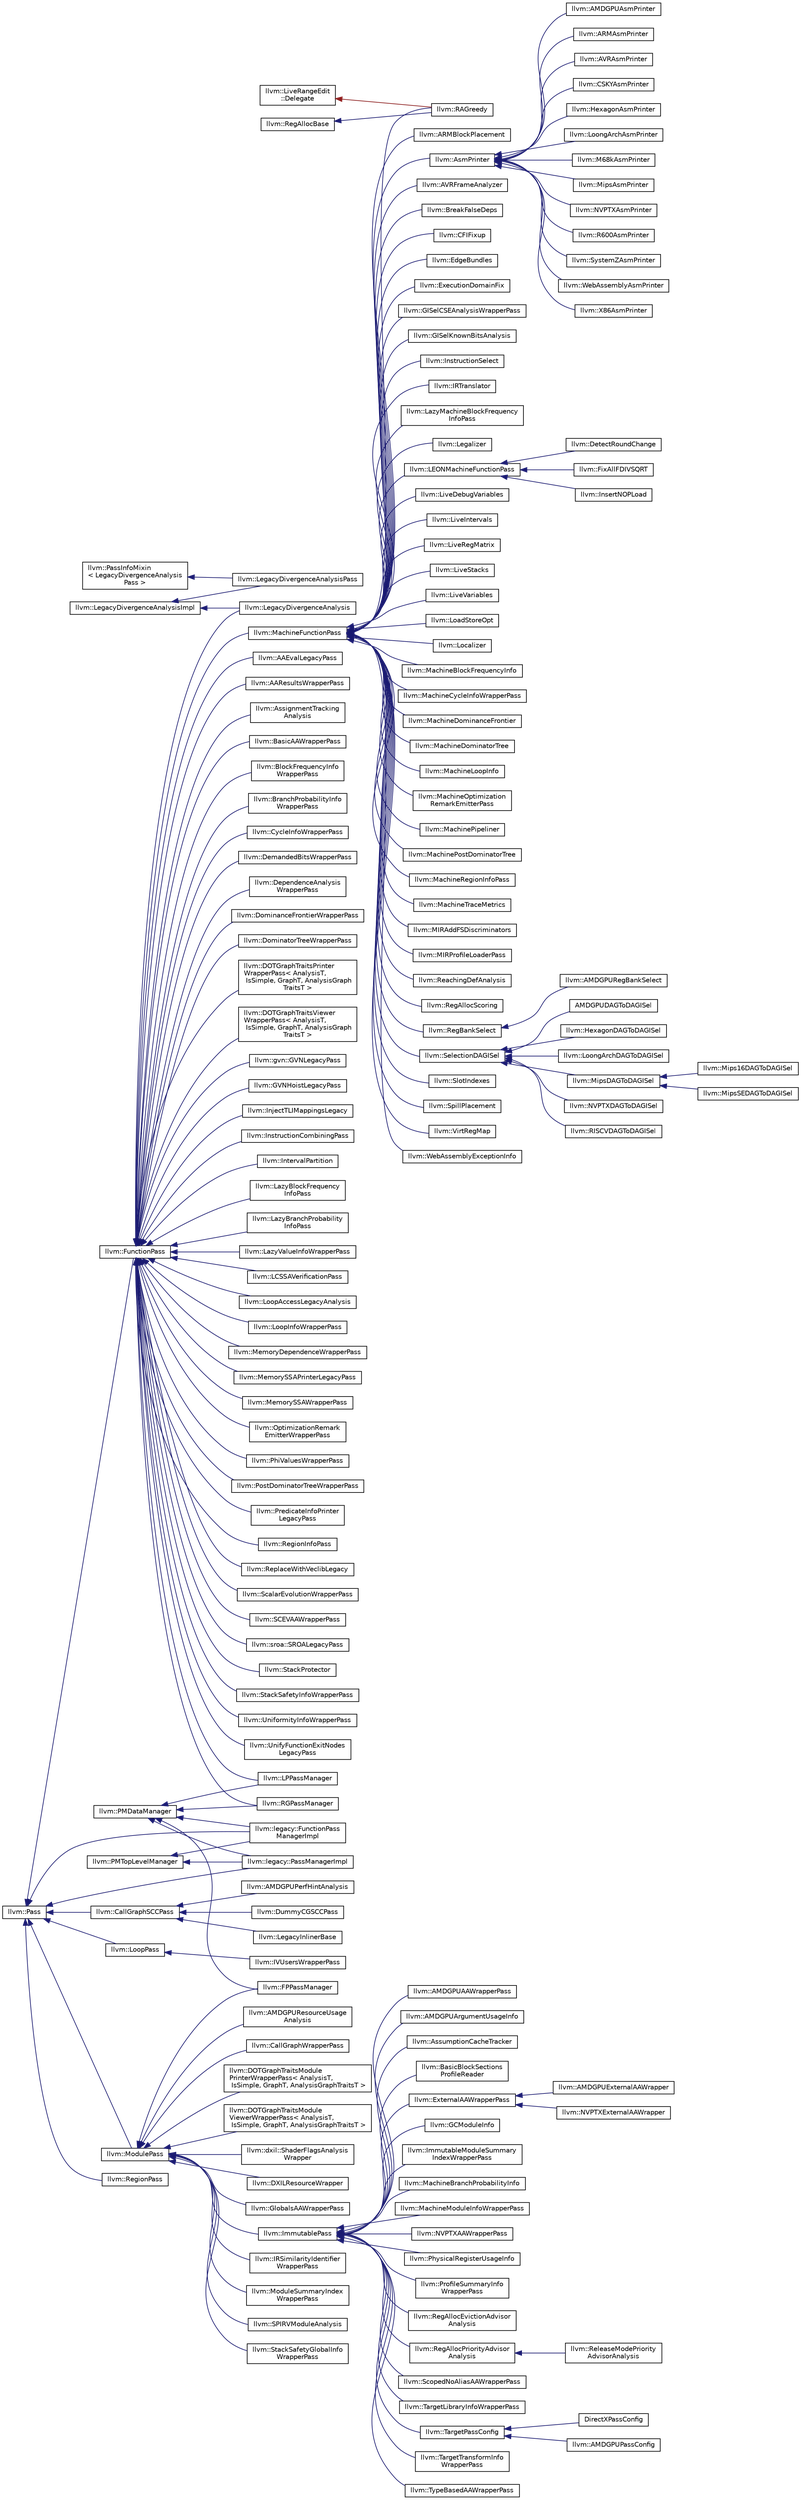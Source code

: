 digraph "Graphical Class Hierarchy"
{
 // LATEX_PDF_SIZE
  bgcolor="transparent";
  edge [fontname="Helvetica",fontsize="10",labelfontname="Helvetica",labelfontsize="10"];
  node [fontname="Helvetica",fontsize="10",shape=record];
  rankdir="LR";
  Node10791 [label="llvm::LiveRangeEdit\l::Delegate",height=0.2,width=0.4,color="black",URL="$classllvm_1_1LiveRangeEdit_1_1Delegate.html",tooltip="Callback methods for LiveRangeEdit owners."];
  Node10791 -> Node1 [dir="back",color="firebrick4",fontsize="10",style="solid",fontname="Helvetica"];
  Node1 [label="llvm::RAGreedy",height=0.2,width=0.4,color="black",URL="$classllvm_1_1RAGreedy.html",tooltip=" "];
  Node8152 [label="llvm::LegacyDivergenceAnalysisImpl",height=0.2,width=0.4,color="black",URL="$classllvm_1_1LegacyDivergenceAnalysisImpl.html",tooltip=" "];
  Node8152 -> Node5508 [dir="back",color="midnightblue",fontsize="10",style="solid",fontname="Helvetica"];
  Node5508 [label="llvm::LegacyDivergenceAnalysis",height=0.2,width=0.4,color="black",URL="$classllvm_1_1LegacyDivergenceAnalysis.html",tooltip=" "];
  Node8152 -> Node5082 [dir="back",color="midnightblue",fontsize="10",style="solid",fontname="Helvetica"];
  Node5082 [label="llvm::LegacyDivergenceAnalysisPass",height=0.2,width=0.4,color="black",URL="$classllvm_1_1LegacyDivergenceAnalysisPass.html",tooltip=" "];
  Node5480 [label="llvm::Pass",height=0.2,width=0.4,color="black",URL="$classllvm_1_1Pass.html",tooltip="Pass interface - Implemented by all 'passes'."];
  Node5480 -> Node5481 [dir="back",color="midnightblue",fontsize="10",style="solid",fontname="Helvetica"];
  Node5481 [label="llvm::CallGraphSCCPass",height=0.2,width=0.4,color="black",URL="$classllvm_1_1CallGraphSCCPass.html",tooltip=" "];
  Node5481 -> Node5482 [dir="back",color="midnightblue",fontsize="10",style="solid",fontname="Helvetica"];
  Node5482 [label="llvm::AMDGPUPerfHintAnalysis",height=0.2,width=0.4,color="black",URL="$structllvm_1_1AMDGPUPerfHintAnalysis.html",tooltip=" "];
  Node5481 -> Node5483 [dir="back",color="midnightblue",fontsize="10",style="solid",fontname="Helvetica"];
  Node5483 [label="llvm::DummyCGSCCPass",height=0.2,width=0.4,color="black",URL="$classllvm_1_1DummyCGSCCPass.html",tooltip="This pass is required by interprocedural register allocation."];
  Node5481 -> Node5484 [dir="back",color="midnightblue",fontsize="10",style="solid",fontname="Helvetica"];
  Node5484 [label="llvm::LegacyInlinerBase",height=0.2,width=0.4,color="black",URL="$structllvm_1_1LegacyInlinerBase.html",tooltip="This class contains all of the helper code which is used to perform the inlining operations that do n..."];
  Node5480 -> Node5485 [dir="back",color="midnightblue",fontsize="10",style="solid",fontname="Helvetica"];
  Node5485 [label="llvm::FunctionPass",height=0.2,width=0.4,color="black",URL="$classllvm_1_1FunctionPass.html",tooltip="FunctionPass class - This class is used to implement most global optimizations."];
  Node5485 -> Node5486 [dir="back",color="midnightblue",fontsize="10",style="solid",fontname="Helvetica"];
  Node5486 [label="llvm::AAEvalLegacyPass",height=0.2,width=0.4,color="black",URL="$classllvm_1_1AAEvalLegacyPass.html",tooltip=" "];
  Node5485 -> Node5487 [dir="back",color="midnightblue",fontsize="10",style="solid",fontname="Helvetica"];
  Node5487 [label="llvm::AAResultsWrapperPass",height=0.2,width=0.4,color="black",URL="$classllvm_1_1AAResultsWrapperPass.html",tooltip="A wrapper pass to provide the legacy pass manager access to a suitably prepared AAResults object."];
  Node5485 -> Node5488 [dir="back",color="midnightblue",fontsize="10",style="solid",fontname="Helvetica"];
  Node5488 [label="llvm::AssignmentTracking\lAnalysis",height=0.2,width=0.4,color="black",URL="$classllvm_1_1AssignmentTrackingAnalysis.html",tooltip=" "];
  Node5485 -> Node5489 [dir="back",color="midnightblue",fontsize="10",style="solid",fontname="Helvetica"];
  Node5489 [label="llvm::BasicAAWrapperPass",height=0.2,width=0.4,color="black",URL="$classllvm_1_1BasicAAWrapperPass.html",tooltip="Legacy wrapper pass to provide the BasicAAResult object."];
  Node5485 -> Node5490 [dir="back",color="midnightblue",fontsize="10",style="solid",fontname="Helvetica"];
  Node5490 [label="llvm::BlockFrequencyInfo\lWrapperPass",height=0.2,width=0.4,color="black",URL="$classllvm_1_1BlockFrequencyInfoWrapperPass.html",tooltip="Legacy analysis pass which computes BlockFrequencyInfo."];
  Node5485 -> Node5491 [dir="back",color="midnightblue",fontsize="10",style="solid",fontname="Helvetica"];
  Node5491 [label="llvm::BranchProbabilityInfo\lWrapperPass",height=0.2,width=0.4,color="black",URL="$classllvm_1_1BranchProbabilityInfoWrapperPass.html",tooltip="Legacy analysis pass which computes BranchProbabilityInfo."];
  Node5485 -> Node5492 [dir="back",color="midnightblue",fontsize="10",style="solid",fontname="Helvetica"];
  Node5492 [label="llvm::CycleInfoWrapperPass",height=0.2,width=0.4,color="black",URL="$classllvm_1_1CycleInfoWrapperPass.html",tooltip="Legacy analysis pass which computes a CycleInfo."];
  Node5485 -> Node5493 [dir="back",color="midnightblue",fontsize="10",style="solid",fontname="Helvetica"];
  Node5493 [label="llvm::DemandedBitsWrapperPass",height=0.2,width=0.4,color="black",URL="$classllvm_1_1DemandedBitsWrapperPass.html",tooltip=" "];
  Node5485 -> Node5494 [dir="back",color="midnightblue",fontsize="10",style="solid",fontname="Helvetica"];
  Node5494 [label="llvm::DependenceAnalysis\lWrapperPass",height=0.2,width=0.4,color="black",URL="$classllvm_1_1DependenceAnalysisWrapperPass.html",tooltip="Legacy pass manager pass to access dependence information."];
  Node5485 -> Node5495 [dir="back",color="midnightblue",fontsize="10",style="solid",fontname="Helvetica"];
  Node5495 [label="llvm::DominanceFrontierWrapperPass",height=0.2,width=0.4,color="black",URL="$classllvm_1_1DominanceFrontierWrapperPass.html",tooltip=" "];
  Node5485 -> Node5496 [dir="back",color="midnightblue",fontsize="10",style="solid",fontname="Helvetica"];
  Node5496 [label="llvm::DominatorTreeWrapperPass",height=0.2,width=0.4,color="black",URL="$classllvm_1_1DominatorTreeWrapperPass.html",tooltip="Legacy analysis pass which computes a DominatorTree."];
  Node5485 -> Node5497 [dir="back",color="midnightblue",fontsize="10",style="solid",fontname="Helvetica"];
  Node5497 [label="llvm::DOTGraphTraitsPrinter\lWrapperPass\< AnalysisT,\l IsSimple, GraphT, AnalysisGraph\lTraitsT \>",height=0.2,width=0.4,color="black",URL="$classllvm_1_1DOTGraphTraitsPrinterWrapperPass.html",tooltip=" "];
  Node5485 -> Node5498 [dir="back",color="midnightblue",fontsize="10",style="solid",fontname="Helvetica"];
  Node5498 [label="llvm::DOTGraphTraitsViewer\lWrapperPass\< AnalysisT,\l IsSimple, GraphT, AnalysisGraph\lTraitsT \>",height=0.2,width=0.4,color="black",URL="$classllvm_1_1DOTGraphTraitsViewerWrapperPass.html",tooltip=" "];
  Node5485 -> Node5499 [dir="back",color="midnightblue",fontsize="10",style="solid",fontname="Helvetica"];
  Node5499 [label="llvm::gvn::GVNLegacyPass",height=0.2,width=0.4,color="black",URL="$classllvm_1_1gvn_1_1GVNLegacyPass.html",tooltip=" "];
  Node5485 -> Node5500 [dir="back",color="midnightblue",fontsize="10",style="solid",fontname="Helvetica"];
  Node5500 [label="llvm::GVNHoistLegacyPass",height=0.2,width=0.4,color="black",URL="$classllvm_1_1GVNHoistLegacyPass.html",tooltip=" "];
  Node5485 -> Node5501 [dir="back",color="midnightblue",fontsize="10",style="solid",fontname="Helvetica"];
  Node5501 [label="llvm::InjectTLIMappingsLegacy",height=0.2,width=0.4,color="black",URL="$classllvm_1_1InjectTLIMappingsLegacy.html",tooltip=" "];
  Node5485 -> Node5502 [dir="back",color="midnightblue",fontsize="10",style="solid",fontname="Helvetica"];
  Node5502 [label="llvm::InstructionCombiningPass",height=0.2,width=0.4,color="black",URL="$classllvm_1_1InstructionCombiningPass.html",tooltip="The legacy pass manager's instcombine pass."];
  Node5485 -> Node5503 [dir="back",color="midnightblue",fontsize="10",style="solid",fontname="Helvetica"];
  Node5503 [label="llvm::IntervalPartition",height=0.2,width=0.4,color="black",URL="$classllvm_1_1IntervalPartition.html",tooltip=" "];
  Node5485 -> Node5504 [dir="back",color="midnightblue",fontsize="10",style="solid",fontname="Helvetica"];
  Node5504 [label="llvm::LazyBlockFrequency\lInfoPass",height=0.2,width=0.4,color="black",URL="$classllvm_1_1LazyBlockFrequencyInfoPass.html",tooltip="This is an alternative analysis pass to BlockFrequencyInfoWrapperPass."];
  Node5485 -> Node5505 [dir="back",color="midnightblue",fontsize="10",style="solid",fontname="Helvetica"];
  Node5505 [label="llvm::LazyBranchProbability\lInfoPass",height=0.2,width=0.4,color="black",URL="$classllvm_1_1LazyBranchProbabilityInfoPass.html",tooltip="This is an alternative analysis pass to BranchProbabilityInfoWrapperPass."];
  Node5485 -> Node5506 [dir="back",color="midnightblue",fontsize="10",style="solid",fontname="Helvetica"];
  Node5506 [label="llvm::LazyValueInfoWrapperPass",height=0.2,width=0.4,color="black",URL="$classllvm_1_1LazyValueInfoWrapperPass.html",tooltip="Wrapper around LazyValueInfo."];
  Node5485 -> Node5507 [dir="back",color="midnightblue",fontsize="10",style="solid",fontname="Helvetica"];
  Node5507 [label="llvm::LCSSAVerificationPass",height=0.2,width=0.4,color="black",URL="$structllvm_1_1LCSSAVerificationPass.html",tooltip=" "];
  Node5485 -> Node5508 [dir="back",color="midnightblue",fontsize="10",style="solid",fontname="Helvetica"];
  Node5485 -> Node5509 [dir="back",color="midnightblue",fontsize="10",style="solid",fontname="Helvetica"];
  Node5509 [label="llvm::LoopAccessLegacyAnalysis",height=0.2,width=0.4,color="black",URL="$classllvm_1_1LoopAccessLegacyAnalysis.html",tooltip="This analysis provides dependence information for the memory accesses of a loop."];
  Node5485 -> Node5510 [dir="back",color="midnightblue",fontsize="10",style="solid",fontname="Helvetica"];
  Node5510 [label="llvm::LoopInfoWrapperPass",height=0.2,width=0.4,color="black",URL="$classllvm_1_1LoopInfoWrapperPass.html",tooltip="The legacy pass manager's analysis pass to compute loop information."];
  Node5485 -> Node4546 [dir="back",color="midnightblue",fontsize="10",style="solid",fontname="Helvetica"];
  Node4546 [label="llvm::LPPassManager",height=0.2,width=0.4,color="black",URL="$classllvm_1_1LPPassManager.html",tooltip=" "];
  Node5485 -> Node5511 [dir="back",color="midnightblue",fontsize="10",style="solid",fontname="Helvetica"];
  Node5511 [label="llvm::MachineFunctionPass",height=0.2,width=0.4,color="black",URL="$classllvm_1_1MachineFunctionPass.html",tooltip="MachineFunctionPass - This class adapts the FunctionPass interface to allow convenient creation of pa..."];
  Node5511 -> Node5512 [dir="back",color="midnightblue",fontsize="10",style="solid",fontname="Helvetica"];
  Node5512 [label="llvm::ARMBlockPlacement",height=0.2,width=0.4,color="black",URL="$classllvm_1_1ARMBlockPlacement.html",tooltip=" "];
  Node5511 -> Node5513 [dir="back",color="midnightblue",fontsize="10",style="solid",fontname="Helvetica"];
  Node5513 [label="llvm::AsmPrinter",height=0.2,width=0.4,color="black",URL="$classllvm_1_1AsmPrinter.html",tooltip="This class is intended to be used as a driving class for all asm writers."];
  Node5513 -> Node5514 [dir="back",color="midnightblue",fontsize="10",style="solid",fontname="Helvetica"];
  Node5514 [label="llvm::AMDGPUAsmPrinter",height=0.2,width=0.4,color="black",URL="$classllvm_1_1AMDGPUAsmPrinter.html",tooltip=" "];
  Node5513 -> Node5515 [dir="back",color="midnightblue",fontsize="10",style="solid",fontname="Helvetica"];
  Node5515 [label="llvm::ARMAsmPrinter",height=0.2,width=0.4,color="black",URL="$classllvm_1_1ARMAsmPrinter.html",tooltip=" "];
  Node5513 -> Node5516 [dir="back",color="midnightblue",fontsize="10",style="solid",fontname="Helvetica"];
  Node5516 [label="llvm::AVRAsmPrinter",height=0.2,width=0.4,color="black",URL="$classllvm_1_1AVRAsmPrinter.html",tooltip="An AVR assembly code printer."];
  Node5513 -> Node5517 [dir="back",color="midnightblue",fontsize="10",style="solid",fontname="Helvetica"];
  Node5517 [label="llvm::CSKYAsmPrinter",height=0.2,width=0.4,color="black",URL="$classllvm_1_1CSKYAsmPrinter.html",tooltip=" "];
  Node5513 -> Node5518 [dir="back",color="midnightblue",fontsize="10",style="solid",fontname="Helvetica"];
  Node5518 [label="llvm::HexagonAsmPrinter",height=0.2,width=0.4,color="black",URL="$classllvm_1_1HexagonAsmPrinter.html",tooltip=" "];
  Node5513 -> Node5519 [dir="back",color="midnightblue",fontsize="10",style="solid",fontname="Helvetica"];
  Node5519 [label="llvm::LoongArchAsmPrinter",height=0.2,width=0.4,color="black",URL="$classllvm_1_1LoongArchAsmPrinter.html",tooltip=" "];
  Node5513 -> Node5520 [dir="back",color="midnightblue",fontsize="10",style="solid",fontname="Helvetica"];
  Node5520 [label="llvm::M68kAsmPrinter",height=0.2,width=0.4,color="black",URL="$classllvm_1_1M68kAsmPrinter.html",tooltip=" "];
  Node5513 -> Node5521 [dir="back",color="midnightblue",fontsize="10",style="solid",fontname="Helvetica"];
  Node5521 [label="llvm::MipsAsmPrinter",height=0.2,width=0.4,color="black",URL="$classllvm_1_1MipsAsmPrinter.html",tooltip=" "];
  Node5513 -> Node5522 [dir="back",color="midnightblue",fontsize="10",style="solid",fontname="Helvetica"];
  Node5522 [label="llvm::NVPTXAsmPrinter",height=0.2,width=0.4,color="black",URL="$classllvm_1_1NVPTXAsmPrinter.html",tooltip=" "];
  Node5513 -> Node5523 [dir="back",color="midnightblue",fontsize="10",style="solid",fontname="Helvetica"];
  Node5523 [label="llvm::R600AsmPrinter",height=0.2,width=0.4,color="black",URL="$classllvm_1_1R600AsmPrinter.html",tooltip=" "];
  Node5513 -> Node5524 [dir="back",color="midnightblue",fontsize="10",style="solid",fontname="Helvetica"];
  Node5524 [label="llvm::SystemZAsmPrinter",height=0.2,width=0.4,color="black",URL="$classllvm_1_1SystemZAsmPrinter.html",tooltip=" "];
  Node5513 -> Node5525 [dir="back",color="midnightblue",fontsize="10",style="solid",fontname="Helvetica"];
  Node5525 [label="llvm::WebAssemblyAsmPrinter",height=0.2,width=0.4,color="black",URL="$classllvm_1_1WebAssemblyAsmPrinter.html",tooltip=" "];
  Node5513 -> Node5526 [dir="back",color="midnightblue",fontsize="10",style="solid",fontname="Helvetica"];
  Node5526 [label="llvm::X86AsmPrinter",height=0.2,width=0.4,color="black",URL="$classllvm_1_1X86AsmPrinter.html",tooltip=" "];
  Node5511 -> Node5527 [dir="back",color="midnightblue",fontsize="10",style="solid",fontname="Helvetica"];
  Node5527 [label="llvm::AVRFrameAnalyzer",height=0.2,width=0.4,color="black",URL="$structllvm_1_1AVRFrameAnalyzer.html",tooltip="The frame analyzer pass."];
  Node5511 -> Node5528 [dir="back",color="midnightblue",fontsize="10",style="solid",fontname="Helvetica"];
  Node5528 [label="llvm::BreakFalseDeps",height=0.2,width=0.4,color="black",URL="$classllvm_1_1BreakFalseDeps.html",tooltip=" "];
  Node5511 -> Node5529 [dir="back",color="midnightblue",fontsize="10",style="solid",fontname="Helvetica"];
  Node5529 [label="llvm::CFIFixup",height=0.2,width=0.4,color="black",URL="$classllvm_1_1CFIFixup.html",tooltip=" "];
  Node5511 -> Node5530 [dir="back",color="midnightblue",fontsize="10",style="solid",fontname="Helvetica"];
  Node5530 [label="llvm::EdgeBundles",height=0.2,width=0.4,color="black",URL="$classllvm_1_1EdgeBundles.html",tooltip=" "];
  Node5511 -> Node5531 [dir="back",color="midnightblue",fontsize="10",style="solid",fontname="Helvetica"];
  Node5531 [label="llvm::ExecutionDomainFix",height=0.2,width=0.4,color="black",URL="$classllvm_1_1ExecutionDomainFix.html",tooltip=" "];
  Node5511 -> Node5532 [dir="back",color="midnightblue",fontsize="10",style="solid",fontname="Helvetica"];
  Node5532 [label="llvm::GISelCSEAnalysisWrapperPass",height=0.2,width=0.4,color="black",URL="$classllvm_1_1GISelCSEAnalysisWrapperPass.html",tooltip="The actual analysis pass wrapper."];
  Node5511 -> Node5533 [dir="back",color="midnightblue",fontsize="10",style="solid",fontname="Helvetica"];
  Node5533 [label="llvm::GISelKnownBitsAnalysis",height=0.2,width=0.4,color="black",URL="$classllvm_1_1GISelKnownBitsAnalysis.html",tooltip="To use KnownBitsInfo analysis in a pass, KnownBitsInfo &Info = getAnalysis<GISelKnownBitsInfoAnalysis..."];
  Node5511 -> Node5534 [dir="back",color="midnightblue",fontsize="10",style="solid",fontname="Helvetica"];
  Node5534 [label="llvm::InstructionSelect",height=0.2,width=0.4,color="black",URL="$classllvm_1_1InstructionSelect.html",tooltip="This pass is responsible for selecting generic machine instructions to target-specific instructions."];
  Node5511 -> Node5535 [dir="back",color="midnightblue",fontsize="10",style="solid",fontname="Helvetica"];
  Node5535 [label="llvm::IRTranslator",height=0.2,width=0.4,color="black",URL="$classllvm_1_1IRTranslator.html",tooltip=" "];
  Node5511 -> Node5536 [dir="back",color="midnightblue",fontsize="10",style="solid",fontname="Helvetica"];
  Node5536 [label="llvm::LazyMachineBlockFrequency\lInfoPass",height=0.2,width=0.4,color="black",URL="$classllvm_1_1LazyMachineBlockFrequencyInfoPass.html",tooltip="This is an alternative analysis pass to MachineBlockFrequencyInfo."];
  Node5511 -> Node5537 [dir="back",color="midnightblue",fontsize="10",style="solid",fontname="Helvetica"];
  Node5537 [label="llvm::Legalizer",height=0.2,width=0.4,color="black",URL="$classllvm_1_1Legalizer.html",tooltip=" "];
  Node5511 -> Node5538 [dir="back",color="midnightblue",fontsize="10",style="solid",fontname="Helvetica"];
  Node5538 [label="llvm::LEONMachineFunctionPass",height=0.2,width=0.4,color="black",URL="$classllvm_1_1LEONMachineFunctionPass.html",tooltip=" "];
  Node5538 -> Node5539 [dir="back",color="midnightblue",fontsize="10",style="solid",fontname="Helvetica"];
  Node5539 [label="llvm::DetectRoundChange",height=0.2,width=0.4,color="black",URL="$classllvm_1_1DetectRoundChange.html",tooltip=" "];
  Node5538 -> Node5540 [dir="back",color="midnightblue",fontsize="10",style="solid",fontname="Helvetica"];
  Node5540 [label="llvm::FixAllFDIVSQRT",height=0.2,width=0.4,color="black",URL="$classllvm_1_1FixAllFDIVSQRT.html",tooltip=" "];
  Node5538 -> Node5541 [dir="back",color="midnightblue",fontsize="10",style="solid",fontname="Helvetica"];
  Node5541 [label="llvm::InsertNOPLoad",height=0.2,width=0.4,color="black",URL="$classllvm_1_1InsertNOPLoad.html",tooltip=" "];
  Node5511 -> Node5542 [dir="back",color="midnightblue",fontsize="10",style="solid",fontname="Helvetica"];
  Node5542 [label="llvm::LiveDebugVariables",height=0.2,width=0.4,color="black",URL="$classllvm_1_1LiveDebugVariables.html",tooltip=" "];
  Node5511 -> Node5543 [dir="back",color="midnightblue",fontsize="10",style="solid",fontname="Helvetica"];
  Node5543 [label="llvm::LiveIntervals",height=0.2,width=0.4,color="black",URL="$classllvm_1_1LiveIntervals.html",tooltip=" "];
  Node5511 -> Node5544 [dir="back",color="midnightblue",fontsize="10",style="solid",fontname="Helvetica"];
  Node5544 [label="llvm::LiveRegMatrix",height=0.2,width=0.4,color="black",URL="$classllvm_1_1LiveRegMatrix.html",tooltip=" "];
  Node5511 -> Node5545 [dir="back",color="midnightblue",fontsize="10",style="solid",fontname="Helvetica"];
  Node5545 [label="llvm::LiveStacks",height=0.2,width=0.4,color="black",URL="$classllvm_1_1LiveStacks.html",tooltip=" "];
  Node5511 -> Node5546 [dir="back",color="midnightblue",fontsize="10",style="solid",fontname="Helvetica"];
  Node5546 [label="llvm::LiveVariables",height=0.2,width=0.4,color="black",URL="$classllvm_1_1LiveVariables.html",tooltip=" "];
  Node5511 -> Node5547 [dir="back",color="midnightblue",fontsize="10",style="solid",fontname="Helvetica"];
  Node5547 [label="llvm::LoadStoreOpt",height=0.2,width=0.4,color="black",URL="$classllvm_1_1LoadStoreOpt.html",tooltip=" "];
  Node5511 -> Node5548 [dir="back",color="midnightblue",fontsize="10",style="solid",fontname="Helvetica"];
  Node5548 [label="llvm::Localizer",height=0.2,width=0.4,color="black",URL="$classllvm_1_1Localizer.html",tooltip="This pass implements the localization mechanism described at the top of this file."];
  Node5511 -> Node5549 [dir="back",color="midnightblue",fontsize="10",style="solid",fontname="Helvetica"];
  Node5549 [label="llvm::MachineBlockFrequencyInfo",height=0.2,width=0.4,color="black",URL="$classllvm_1_1MachineBlockFrequencyInfo.html",tooltip="MachineBlockFrequencyInfo pass uses BlockFrequencyInfoImpl implementation to estimate machine basic b..."];
  Node5511 -> Node5550 [dir="back",color="midnightblue",fontsize="10",style="solid",fontname="Helvetica"];
  Node5550 [label="llvm::MachineCycleInfoWrapperPass",height=0.2,width=0.4,color="black",URL="$classllvm_1_1MachineCycleInfoWrapperPass.html",tooltip="Legacy analysis pass which computes a MachineCycleInfo."];
  Node5511 -> Node5551 [dir="back",color="midnightblue",fontsize="10",style="solid",fontname="Helvetica"];
  Node5551 [label="llvm::MachineDominanceFrontier",height=0.2,width=0.4,color="black",URL="$classllvm_1_1MachineDominanceFrontier.html",tooltip=" "];
  Node5511 -> Node5552 [dir="back",color="midnightblue",fontsize="10",style="solid",fontname="Helvetica"];
  Node5552 [label="llvm::MachineDominatorTree",height=0.2,width=0.4,color="black",URL="$classllvm_1_1MachineDominatorTree.html",tooltip="DominatorTree Class - Concrete subclass of DominatorTreeBase that is used to compute a normal dominat..."];
  Node5511 -> Node5553 [dir="back",color="midnightblue",fontsize="10",style="solid",fontname="Helvetica"];
  Node5553 [label="llvm::MachineLoopInfo",height=0.2,width=0.4,color="black",URL="$classllvm_1_1MachineLoopInfo.html",tooltip=" "];
  Node5511 -> Node5554 [dir="back",color="midnightblue",fontsize="10",style="solid",fontname="Helvetica"];
  Node5554 [label="llvm::MachineOptimization\lRemarkEmitterPass",height=0.2,width=0.4,color="black",URL="$classllvm_1_1MachineOptimizationRemarkEmitterPass.html",tooltip="The analysis pass."];
  Node5511 -> Node5555 [dir="back",color="midnightblue",fontsize="10",style="solid",fontname="Helvetica"];
  Node5555 [label="llvm::MachinePipeliner",height=0.2,width=0.4,color="black",URL="$classllvm_1_1MachinePipeliner.html",tooltip="The main class in the implementation of the target independent software pipeliner pass."];
  Node5511 -> Node5556 [dir="back",color="midnightblue",fontsize="10",style="solid",fontname="Helvetica"];
  Node5556 [label="llvm::MachinePostDominatorTree",height=0.2,width=0.4,color="black",URL="$classllvm_1_1MachinePostDominatorTree.html",tooltip="MachinePostDominatorTree - an analysis pass wrapper for DominatorTree used to compute the post-domina..."];
  Node5511 -> Node5557 [dir="back",color="midnightblue",fontsize="10",style="solid",fontname="Helvetica"];
  Node5557 [label="llvm::MachineRegionInfoPass",height=0.2,width=0.4,color="black",URL="$classllvm_1_1MachineRegionInfoPass.html",tooltip=" "];
  Node5511 -> Node5558 [dir="back",color="midnightblue",fontsize="10",style="solid",fontname="Helvetica"];
  Node5558 [label="llvm::MachineTraceMetrics",height=0.2,width=0.4,color="black",URL="$classllvm_1_1MachineTraceMetrics.html",tooltip=" "];
  Node5511 -> Node5559 [dir="back",color="midnightblue",fontsize="10",style="solid",fontname="Helvetica"];
  Node5559 [label="llvm::MIRAddFSDiscriminators",height=0.2,width=0.4,color="black",URL="$classllvm_1_1MIRAddFSDiscriminators.html",tooltip=" "];
  Node5511 -> Node5560 [dir="back",color="midnightblue",fontsize="10",style="solid",fontname="Helvetica"];
  Node5560 [label="llvm::MIRProfileLoaderPass",height=0.2,width=0.4,color="black",URL="$classllvm_1_1MIRProfileLoaderPass.html",tooltip=" "];
  Node5511 -> Node1 [dir="back",color="midnightblue",fontsize="10",style="solid",fontname="Helvetica"];
  Node5511 -> Node5561 [dir="back",color="midnightblue",fontsize="10",style="solid",fontname="Helvetica"];
  Node5561 [label="llvm::ReachingDefAnalysis",height=0.2,width=0.4,color="black",URL="$classllvm_1_1ReachingDefAnalysis.html",tooltip="This class provides the reaching def analysis."];
  Node5511 -> Node5562 [dir="back",color="midnightblue",fontsize="10",style="solid",fontname="Helvetica"];
  Node5562 [label="llvm::RegAllocScoring",height=0.2,width=0.4,color="black",URL="$classllvm_1_1RegAllocScoring.html",tooltip=" "];
  Node5511 -> Node5563 [dir="back",color="midnightblue",fontsize="10",style="solid",fontname="Helvetica"];
  Node5563 [label="llvm::RegBankSelect",height=0.2,width=0.4,color="black",URL="$classllvm_1_1RegBankSelect.html",tooltip="This pass implements the reg bank selector pass used in the GlobalISel pipeline."];
  Node5563 -> Node5564 [dir="back",color="midnightblue",fontsize="10",style="solid",fontname="Helvetica"];
  Node5564 [label="llvm::AMDGPURegBankSelect",height=0.2,width=0.4,color="black",URL="$classllvm_1_1AMDGPURegBankSelect.html",tooltip=" "];
  Node5511 -> Node5565 [dir="back",color="midnightblue",fontsize="10",style="solid",fontname="Helvetica"];
  Node5565 [label="llvm::SelectionDAGISel",height=0.2,width=0.4,color="black",URL="$classllvm_1_1SelectionDAGISel.html",tooltip="SelectionDAGISel - This is the common base class used for SelectionDAG-based pattern-matching instruc..."];
  Node5565 -> Node5566 [dir="back",color="midnightblue",fontsize="10",style="solid",fontname="Helvetica"];
  Node5566 [label="AMDGPUDAGToDAGISel",height=0.2,width=0.4,color="black",URL="$classAMDGPUDAGToDAGISel.html",tooltip="AMDGPU specific code to select AMDGPU machine instructions for SelectionDAG operations."];
  Node5565 -> Node5567 [dir="back",color="midnightblue",fontsize="10",style="solid",fontname="Helvetica"];
  Node5567 [label="llvm::HexagonDAGToDAGISel",height=0.2,width=0.4,color="black",URL="$classllvm_1_1HexagonDAGToDAGISel.html",tooltip=" "];
  Node5565 -> Node5568 [dir="back",color="midnightblue",fontsize="10",style="solid",fontname="Helvetica"];
  Node5568 [label="llvm::LoongArchDAGToDAGISel",height=0.2,width=0.4,color="black",URL="$classllvm_1_1LoongArchDAGToDAGISel.html",tooltip=" "];
  Node5565 -> Node5569 [dir="back",color="midnightblue",fontsize="10",style="solid",fontname="Helvetica"];
  Node5569 [label="llvm::MipsDAGToDAGISel",height=0.2,width=0.4,color="black",URL="$classllvm_1_1MipsDAGToDAGISel.html",tooltip=" "];
  Node5569 -> Node5570 [dir="back",color="midnightblue",fontsize="10",style="solid",fontname="Helvetica"];
  Node5570 [label="llvm::Mips16DAGToDAGISel",height=0.2,width=0.4,color="black",URL="$classllvm_1_1Mips16DAGToDAGISel.html",tooltip=" "];
  Node5569 -> Node5571 [dir="back",color="midnightblue",fontsize="10",style="solid",fontname="Helvetica"];
  Node5571 [label="llvm::MipsSEDAGToDAGISel",height=0.2,width=0.4,color="black",URL="$classllvm_1_1MipsSEDAGToDAGISel.html",tooltip=" "];
  Node5565 -> Node5572 [dir="back",color="midnightblue",fontsize="10",style="solid",fontname="Helvetica"];
  Node5572 [label="llvm::NVPTXDAGToDAGISel",height=0.2,width=0.4,color="black",URL="$classllvm_1_1NVPTXDAGToDAGISel.html",tooltip=" "];
  Node5565 -> Node5573 [dir="back",color="midnightblue",fontsize="10",style="solid",fontname="Helvetica"];
  Node5573 [label="llvm::RISCVDAGToDAGISel",height=0.2,width=0.4,color="black",URL="$classllvm_1_1RISCVDAGToDAGISel.html",tooltip=" "];
  Node5511 -> Node5574 [dir="back",color="midnightblue",fontsize="10",style="solid",fontname="Helvetica"];
  Node5574 [label="llvm::SlotIndexes",height=0.2,width=0.4,color="black",URL="$classllvm_1_1SlotIndexes.html",tooltip="SlotIndexes pass."];
  Node5511 -> Node5575 [dir="back",color="midnightblue",fontsize="10",style="solid",fontname="Helvetica"];
  Node5575 [label="llvm::SpillPlacement",height=0.2,width=0.4,color="black",URL="$classllvm_1_1SpillPlacement.html",tooltip=" "];
  Node5511 -> Node5576 [dir="back",color="midnightblue",fontsize="10",style="solid",fontname="Helvetica"];
  Node5576 [label="llvm::VirtRegMap",height=0.2,width=0.4,color="black",URL="$classllvm_1_1VirtRegMap.html",tooltip=" "];
  Node5511 -> Node5577 [dir="back",color="midnightblue",fontsize="10",style="solid",fontname="Helvetica"];
  Node5577 [label="llvm::WebAssemblyExceptionInfo",height=0.2,width=0.4,color="black",URL="$classllvm_1_1WebAssemblyExceptionInfo.html",tooltip=" "];
  Node5485 -> Node5578 [dir="back",color="midnightblue",fontsize="10",style="solid",fontname="Helvetica"];
  Node5578 [label="llvm::MemoryDependenceWrapperPass",height=0.2,width=0.4,color="black",URL="$classllvm_1_1MemoryDependenceWrapperPass.html",tooltip="A wrapper analysis pass for the legacy pass manager that exposes a MemoryDepnedenceResults instance."];
  Node5485 -> Node5579 [dir="back",color="midnightblue",fontsize="10",style="solid",fontname="Helvetica"];
  Node5579 [label="llvm::MemorySSAPrinterLegacyPass",height=0.2,width=0.4,color="black",URL="$classllvm_1_1MemorySSAPrinterLegacyPass.html",tooltip=" "];
  Node5485 -> Node5580 [dir="back",color="midnightblue",fontsize="10",style="solid",fontname="Helvetica"];
  Node5580 [label="llvm::MemorySSAWrapperPass",height=0.2,width=0.4,color="black",URL="$classllvm_1_1MemorySSAWrapperPass.html",tooltip="Legacy analysis pass which computes MemorySSA."];
  Node5485 -> Node5581 [dir="back",color="midnightblue",fontsize="10",style="solid",fontname="Helvetica"];
  Node5581 [label="llvm::OptimizationRemark\lEmitterWrapperPass",height=0.2,width=0.4,color="black",URL="$classllvm_1_1OptimizationRemarkEmitterWrapperPass.html",tooltip="OptimizationRemarkEmitter legacy analysis pass."];
  Node5485 -> Node5582 [dir="back",color="midnightblue",fontsize="10",style="solid",fontname="Helvetica"];
  Node5582 [label="llvm::PhiValuesWrapperPass",height=0.2,width=0.4,color="black",URL="$classllvm_1_1PhiValuesWrapperPass.html",tooltip="Wrapper pass for the legacy pass manager."];
  Node5485 -> Node5583 [dir="back",color="midnightblue",fontsize="10",style="solid",fontname="Helvetica"];
  Node5583 [label="llvm::PostDominatorTreeWrapperPass",height=0.2,width=0.4,color="black",URL="$structllvm_1_1PostDominatorTreeWrapperPass.html",tooltip=" "];
  Node5485 -> Node5584 [dir="back",color="midnightblue",fontsize="10",style="solid",fontname="Helvetica"];
  Node5584 [label="llvm::PredicateInfoPrinter\lLegacyPass",height=0.2,width=0.4,color="black",URL="$classllvm_1_1PredicateInfoPrinterLegacyPass.html",tooltip=" "];
  Node5485 -> Node5585 [dir="back",color="midnightblue",fontsize="10",style="solid",fontname="Helvetica"];
  Node5585 [label="llvm::RegionInfoPass",height=0.2,width=0.4,color="black",URL="$classllvm_1_1RegionInfoPass.html",tooltip=" "];
  Node5485 -> Node5586 [dir="back",color="midnightblue",fontsize="10",style="solid",fontname="Helvetica"];
  Node5586 [label="llvm::ReplaceWithVeclibLegacy",height=0.2,width=0.4,color="black",URL="$structllvm_1_1ReplaceWithVeclibLegacy.html",tooltip=" "];
  Node5485 -> Node4547 [dir="back",color="midnightblue",fontsize="10",style="solid",fontname="Helvetica"];
  Node4547 [label="llvm::RGPassManager",height=0.2,width=0.4,color="black",URL="$classllvm_1_1RGPassManager.html",tooltip="The pass manager to schedule RegionPasses."];
  Node5485 -> Node5587 [dir="back",color="midnightblue",fontsize="10",style="solid",fontname="Helvetica"];
  Node5587 [label="llvm::ScalarEvolutionWrapperPass",height=0.2,width=0.4,color="black",URL="$classllvm_1_1ScalarEvolutionWrapperPass.html",tooltip=" "];
  Node5485 -> Node5588 [dir="back",color="midnightblue",fontsize="10",style="solid",fontname="Helvetica"];
  Node5588 [label="llvm::SCEVAAWrapperPass",height=0.2,width=0.4,color="black",URL="$classllvm_1_1SCEVAAWrapperPass.html",tooltip="Legacy wrapper pass to provide the SCEVAAResult object."];
  Node5485 -> Node5589 [dir="back",color="midnightblue",fontsize="10",style="solid",fontname="Helvetica"];
  Node5589 [label="llvm::sroa::SROALegacyPass",height=0.2,width=0.4,color="black",URL="$classllvm_1_1sroa_1_1SROALegacyPass.html",tooltip="A legacy pass for the legacy pass manager that wraps the SROA pass."];
  Node5485 -> Node5590 [dir="back",color="midnightblue",fontsize="10",style="solid",fontname="Helvetica"];
  Node5590 [label="llvm::StackProtector",height=0.2,width=0.4,color="black",URL="$classllvm_1_1StackProtector.html",tooltip=" "];
  Node5485 -> Node5591 [dir="back",color="midnightblue",fontsize="10",style="solid",fontname="Helvetica"];
  Node5591 [label="llvm::StackSafetyInfoWrapperPass",height=0.2,width=0.4,color="black",URL="$classllvm_1_1StackSafetyInfoWrapperPass.html",tooltip="StackSafetyInfo wrapper for the legacy pass manager."];
  Node5485 -> Node5592 [dir="back",color="midnightblue",fontsize="10",style="solid",fontname="Helvetica"];
  Node5592 [label="llvm::UniformityInfoWrapperPass",height=0.2,width=0.4,color="black",URL="$classllvm_1_1UniformityInfoWrapperPass.html",tooltip="Legacy analysis pass which computes a CycleInfo."];
  Node5485 -> Node5593 [dir="back",color="midnightblue",fontsize="10",style="solid",fontname="Helvetica"];
  Node5593 [label="llvm::UnifyFunctionExitNodes\lLegacyPass",height=0.2,width=0.4,color="black",URL="$classllvm_1_1UnifyFunctionExitNodesLegacyPass.html",tooltip=" "];
  Node5480 -> Node4541 [dir="back",color="midnightblue",fontsize="10",style="solid",fontname="Helvetica"];
  Node4541 [label="llvm::legacy::FunctionPass\lManagerImpl",height=0.2,width=0.4,color="black",URL="$classllvm_1_1legacy_1_1FunctionPassManagerImpl.html",tooltip="FunctionPassManagerImpl manages FPPassManagers."];
  Node5480 -> Node4542 [dir="back",color="midnightblue",fontsize="10",style="solid",fontname="Helvetica"];
  Node4542 [label="llvm::legacy::PassManagerImpl",height=0.2,width=0.4,color="black",URL="$classllvm_1_1legacy_1_1PassManagerImpl.html",tooltip="PassManagerImpl manages MPPassManagers."];
  Node5480 -> Node5594 [dir="back",color="midnightblue",fontsize="10",style="solid",fontname="Helvetica"];
  Node5594 [label="llvm::LoopPass",height=0.2,width=0.4,color="black",URL="$classllvm_1_1LoopPass.html",tooltip=" "];
  Node5594 -> Node5595 [dir="back",color="midnightblue",fontsize="10",style="solid",fontname="Helvetica"];
  Node5595 [label="llvm::IVUsersWrapperPass",height=0.2,width=0.4,color="black",URL="$classllvm_1_1IVUsersWrapperPass.html",tooltip=" "];
  Node5480 -> Node5596 [dir="back",color="midnightblue",fontsize="10",style="solid",fontname="Helvetica"];
  Node5596 [label="llvm::ModulePass",height=0.2,width=0.4,color="black",URL="$classllvm_1_1ModulePass.html",tooltip="ModulePass class - This class is used to implement unstructured interprocedural optimizations and ana..."];
  Node5596 -> Node5597 [dir="back",color="midnightblue",fontsize="10",style="solid",fontname="Helvetica"];
  Node5597 [label="llvm::AMDGPUResourceUsage\lAnalysis",height=0.2,width=0.4,color="black",URL="$structllvm_1_1AMDGPUResourceUsageAnalysis.html",tooltip=" "];
  Node5596 -> Node5598 [dir="back",color="midnightblue",fontsize="10",style="solid",fontname="Helvetica"];
  Node5598 [label="llvm::CallGraphWrapperPass",height=0.2,width=0.4,color="black",URL="$classllvm_1_1CallGraphWrapperPass.html",tooltip="The ModulePass which wraps up a CallGraph and the logic to build it."];
  Node5596 -> Node5599 [dir="back",color="midnightblue",fontsize="10",style="solid",fontname="Helvetica"];
  Node5599 [label="llvm::DOTGraphTraitsModule\lPrinterWrapperPass\< AnalysisT,\l IsSimple, GraphT, AnalysisGraphTraitsT \>",height=0.2,width=0.4,color="black",URL="$classllvm_1_1DOTGraphTraitsModulePrinterWrapperPass.html",tooltip=" "];
  Node5596 -> Node5600 [dir="back",color="midnightblue",fontsize="10",style="solid",fontname="Helvetica"];
  Node5600 [label="llvm::DOTGraphTraitsModule\lViewerWrapperPass\< AnalysisT,\l IsSimple, GraphT, AnalysisGraphTraitsT \>",height=0.2,width=0.4,color="black",URL="$classllvm_1_1DOTGraphTraitsModuleViewerWrapperPass.html",tooltip=" "];
  Node5596 -> Node5601 [dir="back",color="midnightblue",fontsize="10",style="solid",fontname="Helvetica"];
  Node5601 [label="llvm::dxil::ShaderFlagsAnalysis\lWrapper",height=0.2,width=0.4,color="black",URL="$classllvm_1_1dxil_1_1ShaderFlagsAnalysisWrapper.html",tooltip="Wrapper pass for the legacy pass manager."];
  Node5596 -> Node5602 [dir="back",color="midnightblue",fontsize="10",style="solid",fontname="Helvetica"];
  Node5602 [label="llvm::DXILResourceWrapper",height=0.2,width=0.4,color="black",URL="$classllvm_1_1DXILResourceWrapper.html",tooltip="The legacy pass manager's analysis pass to compute DXIL resource information."];
  Node5596 -> Node4545 [dir="back",color="midnightblue",fontsize="10",style="solid",fontname="Helvetica"];
  Node4545 [label="llvm::FPPassManager",height=0.2,width=0.4,color="black",URL="$classllvm_1_1FPPassManager.html",tooltip="FPPassManager manages BBPassManagers and FunctionPasses."];
  Node5596 -> Node5603 [dir="back",color="midnightblue",fontsize="10",style="solid",fontname="Helvetica"];
  Node5603 [label="llvm::GlobalsAAWrapperPass",height=0.2,width=0.4,color="black",URL="$classllvm_1_1GlobalsAAWrapperPass.html",tooltip="Legacy wrapper pass to provide the GlobalsAAResult object."];
  Node5596 -> Node5604 [dir="back",color="midnightblue",fontsize="10",style="solid",fontname="Helvetica"];
  Node5604 [label="llvm::ImmutablePass",height=0.2,width=0.4,color="black",URL="$classllvm_1_1ImmutablePass.html",tooltip="ImmutablePass class - This class is used to provide information that does not need to be run."];
  Node5604 -> Node5605 [dir="back",color="midnightblue",fontsize="10",style="solid",fontname="Helvetica"];
  Node5605 [label="llvm::AMDGPUAAWrapperPass",height=0.2,width=0.4,color="black",URL="$classllvm_1_1AMDGPUAAWrapperPass.html",tooltip="Legacy wrapper pass to provide the AMDGPUAAResult object."];
  Node5604 -> Node5606 [dir="back",color="midnightblue",fontsize="10",style="solid",fontname="Helvetica"];
  Node5606 [label="llvm::AMDGPUArgumentUsageInfo",height=0.2,width=0.4,color="black",URL="$classllvm_1_1AMDGPUArgumentUsageInfo.html",tooltip=" "];
  Node5604 -> Node5607 [dir="back",color="midnightblue",fontsize="10",style="solid",fontname="Helvetica"];
  Node5607 [label="llvm::AssumptionCacheTracker",height=0.2,width=0.4,color="black",URL="$classllvm_1_1AssumptionCacheTracker.html",tooltip="An immutable pass that tracks lazily created AssumptionCache objects."];
  Node5604 -> Node5608 [dir="back",color="midnightblue",fontsize="10",style="solid",fontname="Helvetica"];
  Node5608 [label="llvm::BasicBlockSections\lProfileReader",height=0.2,width=0.4,color="black",URL="$classllvm_1_1BasicBlockSectionsProfileReader.html",tooltip=" "];
  Node5604 -> Node5609 [dir="back",color="midnightblue",fontsize="10",style="solid",fontname="Helvetica"];
  Node5609 [label="llvm::ExternalAAWrapperPass",height=0.2,width=0.4,color="black",URL="$structllvm_1_1ExternalAAWrapperPass.html",tooltip="A wrapper pass for external alias analyses."];
  Node5609 -> Node5610 [dir="back",color="midnightblue",fontsize="10",style="solid",fontname="Helvetica"];
  Node5610 [label="llvm::AMDGPUExternalAAWrapper",height=0.2,width=0.4,color="black",URL="$classllvm_1_1AMDGPUExternalAAWrapper.html",tooltip=" "];
  Node5609 -> Node5611 [dir="back",color="midnightblue",fontsize="10",style="solid",fontname="Helvetica"];
  Node5611 [label="llvm::NVPTXExternalAAWrapper",height=0.2,width=0.4,color="black",URL="$classllvm_1_1NVPTXExternalAAWrapper.html",tooltip=" "];
  Node5604 -> Node5612 [dir="back",color="midnightblue",fontsize="10",style="solid",fontname="Helvetica"];
  Node5612 [label="llvm::GCModuleInfo",height=0.2,width=0.4,color="black",URL="$classllvm_1_1GCModuleInfo.html",tooltip="An analysis pass which caches information about the entire Module."];
  Node5604 -> Node5613 [dir="back",color="midnightblue",fontsize="10",style="solid",fontname="Helvetica"];
  Node5613 [label="llvm::ImmutableModuleSummary\lIndexWrapperPass",height=0.2,width=0.4,color="black",URL="$classllvm_1_1ImmutableModuleSummaryIndexWrapperPass.html",tooltip="Legacy wrapper pass to provide the ModuleSummaryIndex object."];
  Node5604 -> Node5614 [dir="back",color="midnightblue",fontsize="10",style="solid",fontname="Helvetica"];
  Node5614 [label="llvm::MachineBranchProbabilityInfo",height=0.2,width=0.4,color="black",URL="$classllvm_1_1MachineBranchProbabilityInfo.html",tooltip=" "];
  Node5604 -> Node5615 [dir="back",color="midnightblue",fontsize="10",style="solid",fontname="Helvetica"];
  Node5615 [label="llvm::MachineModuleInfoWrapperPass",height=0.2,width=0.4,color="black",URL="$classllvm_1_1MachineModuleInfoWrapperPass.html",tooltip=" "];
  Node5604 -> Node5616 [dir="back",color="midnightblue",fontsize="10",style="solid",fontname="Helvetica"];
  Node5616 [label="llvm::NVPTXAAWrapperPass",height=0.2,width=0.4,color="black",URL="$classllvm_1_1NVPTXAAWrapperPass.html",tooltip="Legacy wrapper pass to provide the NVPTXAAResult object."];
  Node5604 -> Node5617 [dir="back",color="midnightblue",fontsize="10",style="solid",fontname="Helvetica"];
  Node5617 [label="llvm::PhysicalRegisterUsageInfo",height=0.2,width=0.4,color="black",URL="$classllvm_1_1PhysicalRegisterUsageInfo.html",tooltip=" "];
  Node5604 -> Node5618 [dir="back",color="midnightblue",fontsize="10",style="solid",fontname="Helvetica"];
  Node5618 [label="llvm::ProfileSummaryInfo\lWrapperPass",height=0.2,width=0.4,color="black",URL="$classllvm_1_1ProfileSummaryInfoWrapperPass.html",tooltip="An analysis pass based on legacy pass manager to deliver ProfileSummaryInfo."];
  Node5604 -> Node5619 [dir="back",color="midnightblue",fontsize="10",style="solid",fontname="Helvetica"];
  Node5619 [label="llvm::RegAllocEvictionAdvisor\lAnalysis",height=0.2,width=0.4,color="black",URL="$classllvm_1_1RegAllocEvictionAdvisorAnalysis.html",tooltip="ImmutableAnalysis abstraction for fetching the Eviction Advisor."];
  Node5604 -> Node5620 [dir="back",color="midnightblue",fontsize="10",style="solid",fontname="Helvetica"];
  Node5620 [label="llvm::RegAllocPriorityAdvisor\lAnalysis",height=0.2,width=0.4,color="black",URL="$classllvm_1_1RegAllocPriorityAdvisorAnalysis.html",tooltip=" "];
  Node5620 -> Node5621 [dir="back",color="midnightblue",fontsize="10",style="solid",fontname="Helvetica"];
  Node5621 [label="llvm::ReleaseModePriority\lAdvisorAnalysis",height=0.2,width=0.4,color="black",URL="$classllvm_1_1ReleaseModePriorityAdvisorAnalysis.html",tooltip=" "];
  Node5604 -> Node5622 [dir="back",color="midnightblue",fontsize="10",style="solid",fontname="Helvetica"];
  Node5622 [label="llvm::ScopedNoAliasAAWrapperPass",height=0.2,width=0.4,color="black",URL="$classllvm_1_1ScopedNoAliasAAWrapperPass.html",tooltip="Legacy wrapper pass to provide the ScopedNoAliasAAResult object."];
  Node5604 -> Node5623 [dir="back",color="midnightblue",fontsize="10",style="solid",fontname="Helvetica"];
  Node5623 [label="llvm::TargetLibraryInfoWrapperPass",height=0.2,width=0.4,color="black",URL="$classllvm_1_1TargetLibraryInfoWrapperPass.html",tooltip=" "];
  Node5604 -> Node5624 [dir="back",color="midnightblue",fontsize="10",style="solid",fontname="Helvetica"];
  Node5624 [label="llvm::TargetPassConfig",height=0.2,width=0.4,color="black",URL="$classllvm_1_1TargetPassConfig.html",tooltip="Target-Independent Code Generator Pass Configuration Options."];
  Node5624 -> Node5625 [dir="back",color="midnightblue",fontsize="10",style="solid",fontname="Helvetica"];
  Node5625 [label="DirectXPassConfig",height=0.2,width=0.4,color="black",URL="$classDirectXPassConfig.html",tooltip=" "];
  Node5624 -> Node5626 [dir="back",color="midnightblue",fontsize="10",style="solid",fontname="Helvetica"];
  Node5626 [label="llvm::AMDGPUPassConfig",height=0.2,width=0.4,color="black",URL="$classllvm_1_1AMDGPUPassConfig.html",tooltip=" "];
  Node5604 -> Node5627 [dir="back",color="midnightblue",fontsize="10",style="solid",fontname="Helvetica"];
  Node5627 [label="llvm::TargetTransformInfo\lWrapperPass",height=0.2,width=0.4,color="black",URL="$classllvm_1_1TargetTransformInfoWrapperPass.html",tooltip="Wrapper pass for TargetTransformInfo."];
  Node5604 -> Node5628 [dir="back",color="midnightblue",fontsize="10",style="solid",fontname="Helvetica"];
  Node5628 [label="llvm::TypeBasedAAWrapperPass",height=0.2,width=0.4,color="black",URL="$classllvm_1_1TypeBasedAAWrapperPass.html",tooltip="Legacy wrapper pass to provide the TypeBasedAAResult object."];
  Node5596 -> Node5629 [dir="back",color="midnightblue",fontsize="10",style="solid",fontname="Helvetica"];
  Node5629 [label="llvm::IRSimilarityIdentifier\lWrapperPass",height=0.2,width=0.4,color="black",URL="$classllvm_1_1IRSimilarityIdentifierWrapperPass.html",tooltip="An analysis pass based on legacy pass manager that runs and returns IRSimilarityIdentifier run on the..."];
  Node5596 -> Node5630 [dir="back",color="midnightblue",fontsize="10",style="solid",fontname="Helvetica"];
  Node5630 [label="llvm::ModuleSummaryIndex\lWrapperPass",height=0.2,width=0.4,color="black",URL="$classllvm_1_1ModuleSummaryIndexWrapperPass.html",tooltip="Legacy wrapper pass to provide the ModuleSummaryIndex object."];
  Node5596 -> Node5631 [dir="back",color="midnightblue",fontsize="10",style="solid",fontname="Helvetica"];
  Node5631 [label="llvm::SPIRVModuleAnalysis",height=0.2,width=0.4,color="black",URL="$structllvm_1_1SPIRVModuleAnalysis.html",tooltip=" "];
  Node5596 -> Node5632 [dir="back",color="midnightblue",fontsize="10",style="solid",fontname="Helvetica"];
  Node5632 [label="llvm::StackSafetyGlobalInfo\lWrapperPass",height=0.2,width=0.4,color="black",URL="$classllvm_1_1StackSafetyGlobalInfoWrapperPass.html",tooltip="This pass performs the global (interprocedural) stack safety analysis (legacy pass manager)."];
  Node5480 -> Node5633 [dir="back",color="midnightblue",fontsize="10",style="solid",fontname="Helvetica"];
  Node5633 [label="llvm::RegionPass",height=0.2,width=0.4,color="black",URL="$classllvm_1_1RegionPass.html",tooltip="A pass that runs on each Region in a function."];
  Node5081 [label="llvm::PassInfoMixin\l\< LegacyDivergenceAnalysis\lPass \>",height=0.2,width=0.4,color="black",URL="$structllvm_1_1PassInfoMixin.html",tooltip=" "];
  Node5081 -> Node5082 [dir="back",color="midnightblue",fontsize="10",style="solid",fontname="Helvetica"];
  Node4544 [label="llvm::PMDataManager",height=0.2,width=0.4,color="black",URL="$classllvm_1_1PMDataManager.html",tooltip="PMDataManager provides the common place to manage the analysis data used by pass managers."];
  Node4544 -> Node4545 [dir="back",color="midnightblue",fontsize="10",style="solid",fontname="Helvetica"];
  Node4544 -> Node4541 [dir="back",color="midnightblue",fontsize="10",style="solid",fontname="Helvetica"];
  Node4544 -> Node4542 [dir="back",color="midnightblue",fontsize="10",style="solid",fontname="Helvetica"];
  Node4544 -> Node4546 [dir="back",color="midnightblue",fontsize="10",style="solid",fontname="Helvetica"];
  Node4544 -> Node4547 [dir="back",color="midnightblue",fontsize="10",style="solid",fontname="Helvetica"];
  Node4540 [label="llvm::PMTopLevelManager",height=0.2,width=0.4,color="black",URL="$classllvm_1_1PMTopLevelManager.html",tooltip="PMTopLevelManager manages LastUser info and collects common APIs used by top level pass managers."];
  Node4540 -> Node4541 [dir="back",color="midnightblue",fontsize="10",style="solid",fontname="Helvetica"];
  Node4540 -> Node4542 [dir="back",color="midnightblue",fontsize="10",style="solid",fontname="Helvetica"];
  Node0 [label="llvm::RegAllocBase",height=0.2,width=0.4,color="black",URL="$classllvm_1_1RegAllocBase.html",tooltip="RegAllocBase provides the register allocation driver and interface that can be extended to add intere..."];
  Node0 -> Node1 [dir="back",color="midnightblue",fontsize="10",style="solid",fontname="Helvetica"];
}
